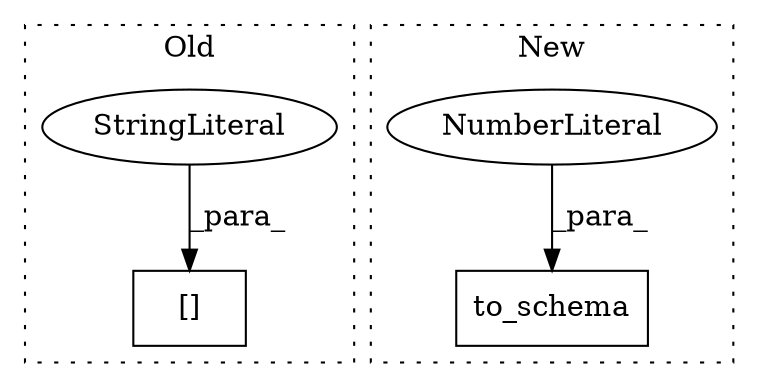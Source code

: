 digraph G {
subgraph cluster0 {
1 [label="[]" a="2" s="1796,1810" l="7,1" shape="box"];
4 [label="StringLiteral" a="45" s="1803" l="7" shape="ellipse"];
label = "Old";
style="dotted";
}
subgraph cluster1 {
2 [label="to_schema" a="32" s="2386,2404" l="10,1" shape="box"];
3 [label="NumberLiteral" a="34" s="2403" l="1" shape="ellipse"];
label = "New";
style="dotted";
}
3 -> 2 [label="_para_"];
4 -> 1 [label="_para_"];
}
